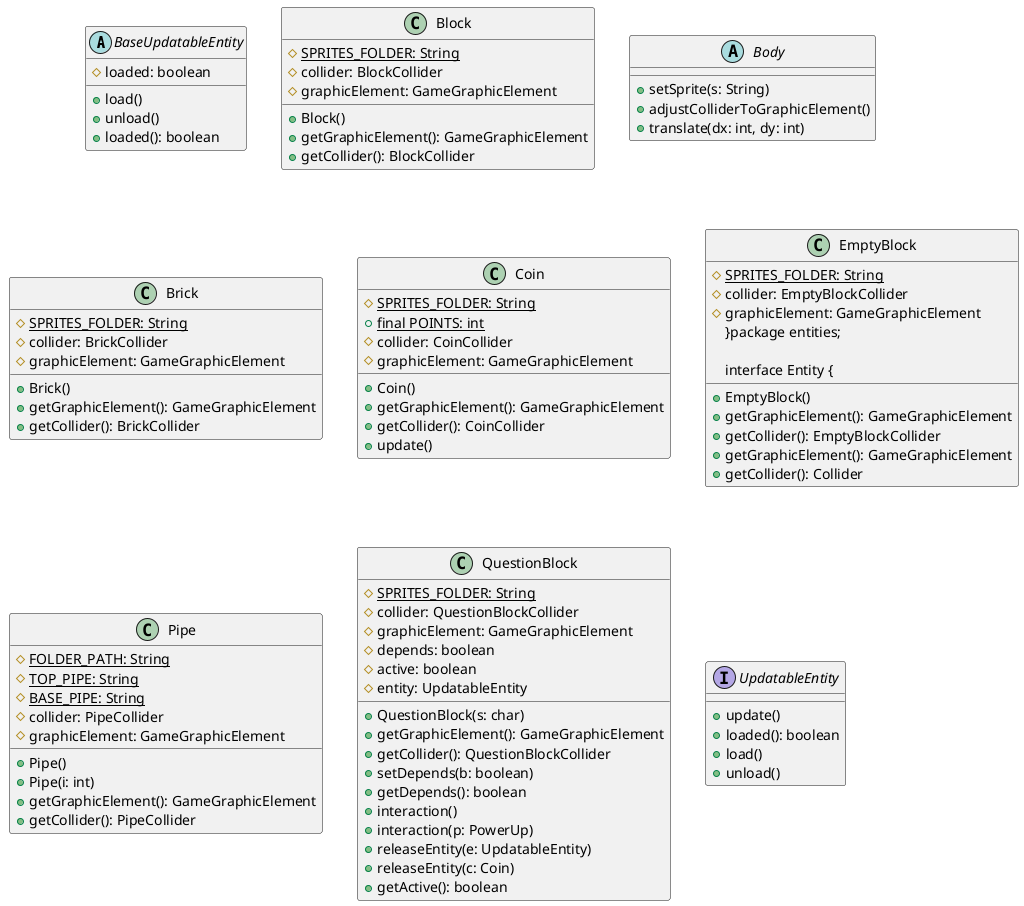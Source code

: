 @startuml
abstract class BaseUpdatableEntity {
   #loaded: boolean
   +load()
   +unload()
   +loaded(): boolean 
}

class Block {
   #{static} SPRITES_FOLDER: String
   #collider: BlockCollider
   #graphicElement: GameGraphicElement
   +Block()
   +getGraphicElement(): GameGraphicElement 
   +getCollider(): BlockCollider 
}

abstract class Body {
   +setSprite(s: String)
   +adjustColliderToGraphicElement()
   +translate(dx: int, dy: int)
}

class Brick {
   #{static} SPRITES_FOLDER: String
   #collider: BrickCollider
   #graphicElement: GameGraphicElement
   +Brick()
   +getGraphicElement(): GameGraphicElement 
   +getCollider(): BrickCollider 
}

class Coin {
   #{static} SPRITES_FOLDER: String
   +final {static} POINTS: int
   #collider: CoinCollider
   #graphicElement: GameGraphicElement
   +Coin()
   +getGraphicElement(): GameGraphicElement 
   +getCollider(): CoinCollider 
   +update()
}

class EmptyBlock {
   #{static} SPRITES_FOLDER: String
   #collider: EmptyBlockCollider
   #graphicElement: GameGraphicElement
   +EmptyBlock()
   +getGraphicElement(): GameGraphicElement 
   +getCollider(): EmptyBlockCollider 
}package entities;

interface Entity {
   +getGraphicElement(): GameGraphicElement 
   +getCollider(): Collider 
}

class Pipe {
   #{static} FOLDER_PATH: String
   #{static} TOP_PIPE: String
   #{static} BASE_PIPE: String
   #collider: PipeCollider
   #graphicElement: GameGraphicElement
   +Pipe()
   +Pipe(i: int)
   +getGraphicElement(): GameGraphicElement 
   +getCollider(): PipeCollider 
}

class QuestionBlock {
   #{static} SPRITES_FOLDER: String
   #collider: QuestionBlockCollider
   #graphicElement: GameGraphicElement
   #depends: boolean
   #active: boolean
   #entity: UpdatableEntity
   +QuestionBlock(s: char)
   +getGraphicElement(): GameGraphicElement 
   +getCollider(): QuestionBlockCollider 
   +setDepends(b: boolean)
   +getDepends(): boolean 
   +interaction()
   +interaction(p: PowerUp)
   +releaseEntity(e: UpdatableEntity)
   +releaseEntity(c: Coin)
   +getActive(): boolean 
}

interface UpdatableEntity {
   +update()
   +loaded(): boolean 
   +load()
   +unload()
}

@enduml
